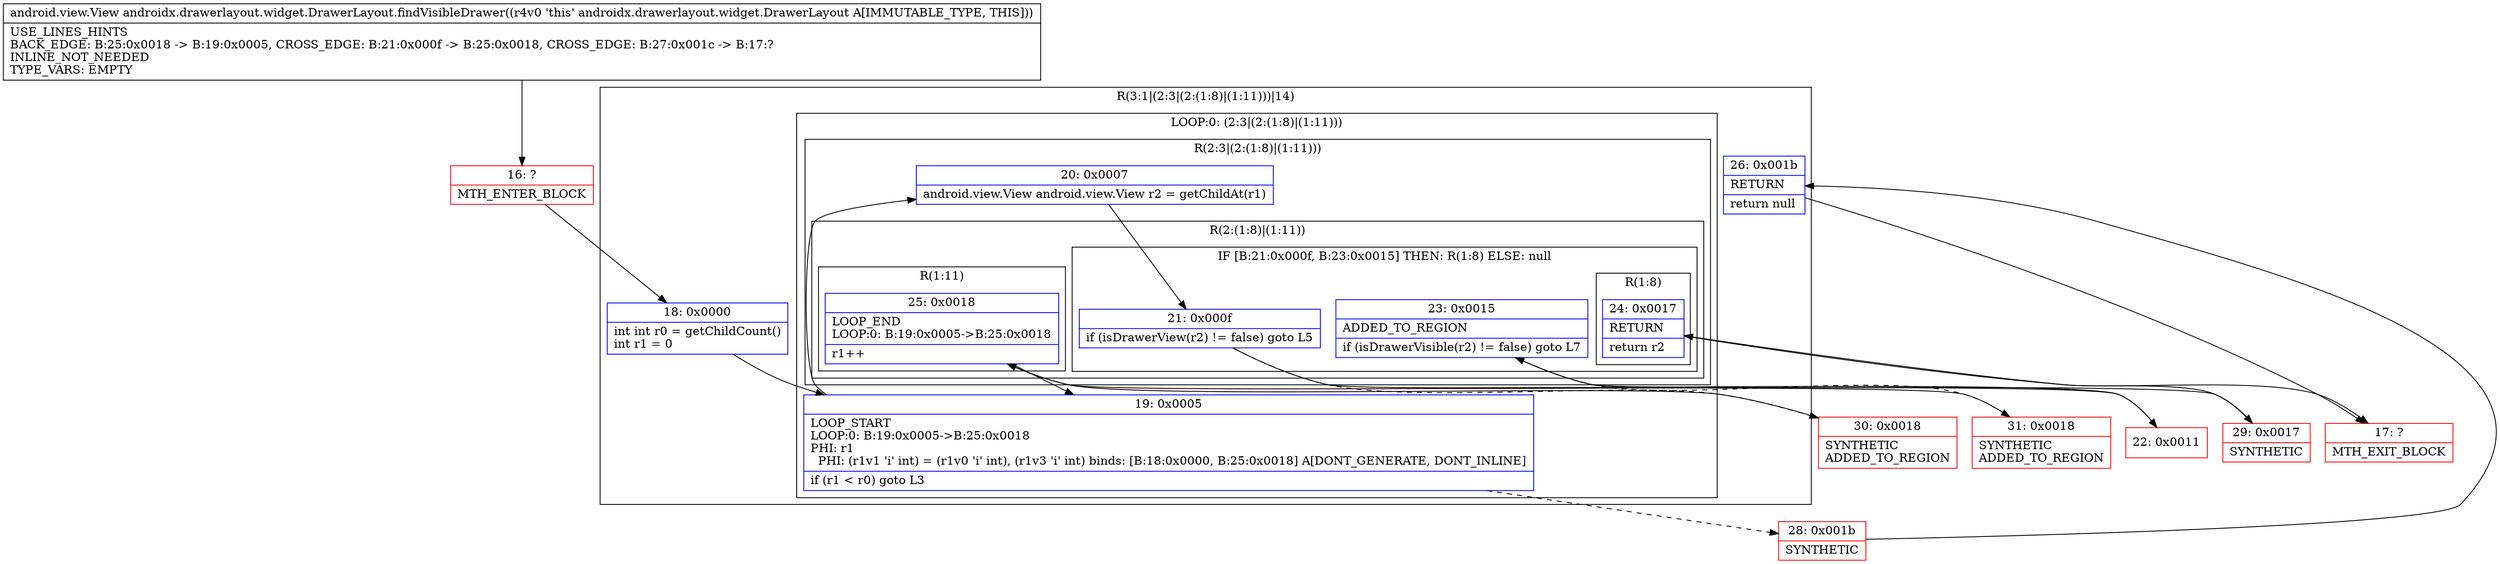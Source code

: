 digraph "CFG forandroidx.drawerlayout.widget.DrawerLayout.findVisibleDrawer()Landroid\/view\/View;" {
subgraph cluster_Region_1168560218 {
label = "R(3:1|(2:3|(2:(1:8)|(1:11)))|14)";
node [shape=record,color=blue];
Node_18 [shape=record,label="{18\:\ 0x0000|int int r0 = getChildCount()\lint r1 = 0\l}"];
subgraph cluster_LoopRegion_356247577 {
label = "LOOP:0: (2:3|(2:(1:8)|(1:11)))";
node [shape=record,color=blue];
Node_19 [shape=record,label="{19\:\ 0x0005|LOOP_START\lLOOP:0: B:19:0x0005\-\>B:25:0x0018\lPHI: r1 \l  PHI: (r1v1 'i' int) = (r1v0 'i' int), (r1v3 'i' int) binds: [B:18:0x0000, B:25:0x0018] A[DONT_GENERATE, DONT_INLINE]\l|if (r1 \< r0) goto L3\l}"];
subgraph cluster_Region_1563790498 {
label = "R(2:3|(2:(1:8)|(1:11)))";
node [shape=record,color=blue];
Node_20 [shape=record,label="{20\:\ 0x0007|android.view.View android.view.View r2 = getChildAt(r1)\l}"];
subgraph cluster_Region_1534311815 {
label = "R(2:(1:8)|(1:11))";
node [shape=record,color=blue];
subgraph cluster_IfRegion_786608990 {
label = "IF [B:21:0x000f, B:23:0x0015] THEN: R(1:8) ELSE: null";
node [shape=record,color=blue];
Node_21 [shape=record,label="{21\:\ 0x000f|if (isDrawerView(r2) != false) goto L5\l}"];
Node_23 [shape=record,label="{23\:\ 0x0015|ADDED_TO_REGION\l|if (isDrawerVisible(r2) != false) goto L7\l}"];
subgraph cluster_Region_1683221947 {
label = "R(1:8)";
node [shape=record,color=blue];
Node_24 [shape=record,label="{24\:\ 0x0017|RETURN\l|return r2\l}"];
}
}
subgraph cluster_Region_2033541186 {
label = "R(1:11)";
node [shape=record,color=blue];
Node_25 [shape=record,label="{25\:\ 0x0018|LOOP_END\lLOOP:0: B:19:0x0005\-\>B:25:0x0018\l|r1++\l}"];
}
}
}
}
Node_26 [shape=record,label="{26\:\ 0x001b|RETURN\l|return null\l}"];
}
Node_16 [shape=record,color=red,label="{16\:\ ?|MTH_ENTER_BLOCK\l}"];
Node_22 [shape=record,color=red,label="{22\:\ 0x0011}"];
Node_29 [shape=record,color=red,label="{29\:\ 0x0017|SYNTHETIC\l}"];
Node_17 [shape=record,color=red,label="{17\:\ ?|MTH_EXIT_BLOCK\l}"];
Node_31 [shape=record,color=red,label="{31\:\ 0x0018|SYNTHETIC\lADDED_TO_REGION\l}"];
Node_30 [shape=record,color=red,label="{30\:\ 0x0018|SYNTHETIC\lADDED_TO_REGION\l}"];
Node_28 [shape=record,color=red,label="{28\:\ 0x001b|SYNTHETIC\l}"];
MethodNode[shape=record,label="{android.view.View androidx.drawerlayout.widget.DrawerLayout.findVisibleDrawer((r4v0 'this' androidx.drawerlayout.widget.DrawerLayout A[IMMUTABLE_TYPE, THIS]))  | USE_LINES_HINTS\lBACK_EDGE: B:25:0x0018 \-\> B:19:0x0005, CROSS_EDGE: B:21:0x000f \-\> B:25:0x0018, CROSS_EDGE: B:27:0x001c \-\> B:17:?\lINLINE_NOT_NEEDED\lTYPE_VARS: EMPTY\l}"];
MethodNode -> Node_16;Node_18 -> Node_19;
Node_19 -> Node_20;
Node_19 -> Node_28[style=dashed];
Node_20 -> Node_21;
Node_21 -> Node_22;
Node_21 -> Node_30[style=dashed];
Node_23 -> Node_29;
Node_23 -> Node_31[style=dashed];
Node_24 -> Node_17;
Node_25 -> Node_19;
Node_26 -> Node_17;
Node_16 -> Node_18;
Node_22 -> Node_23;
Node_29 -> Node_24;
Node_31 -> Node_25;
Node_30 -> Node_25;
Node_28 -> Node_26;
}

